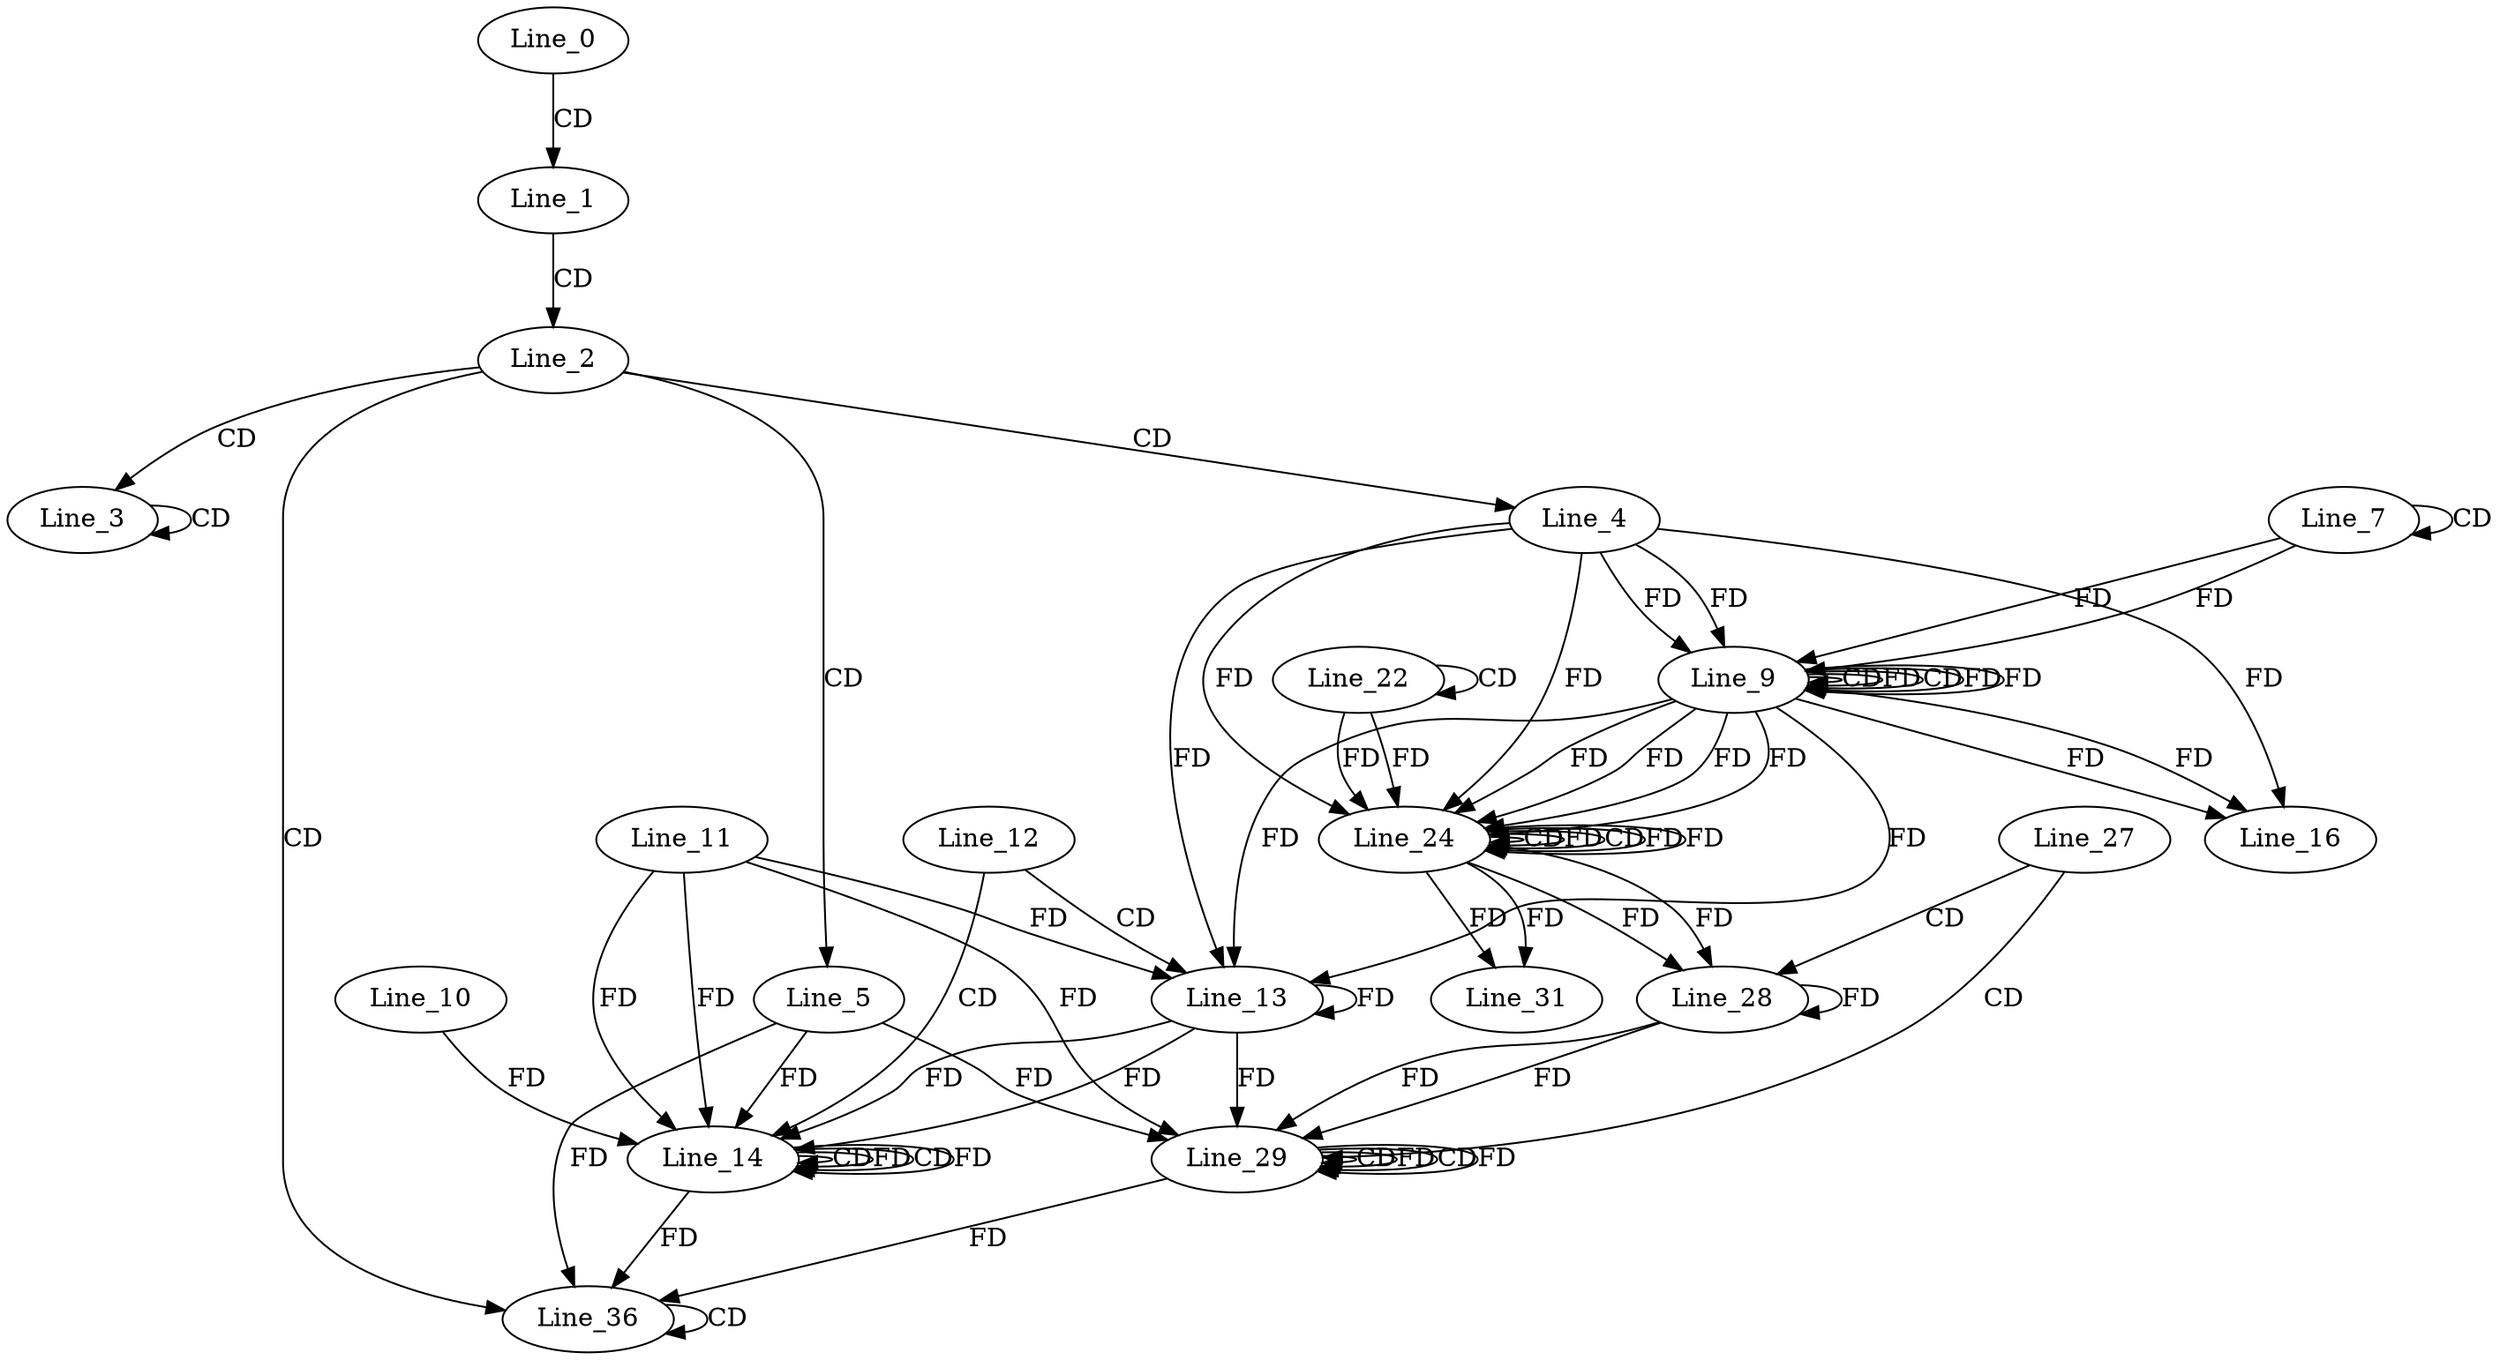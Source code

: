 digraph G {
  Line_0;
  Line_1;
  Line_2;
  Line_3;
  Line_3;
  Line_4;
  Line_5;
  Line_7;
  Line_7;
  Line_9;
  Line_9;
  Line_9;
  Line_9;
  Line_12;
  Line_13;
  Line_11;
  Line_13;
  Line_14;
  Line_14;
  Line_14;
  Line_10;
  Line_16;
  Line_22;
  Line_22;
  Line_24;
  Line_24;
  Line_24;
  Line_24;
  Line_27;
  Line_28;
  Line_28;
  Line_29;
  Line_29;
  Line_29;
  Line_31;
  Line_36;
  Line_36;
  Line_0 -> Line_1 [ label="CD" ];
  Line_1 -> Line_2 [ label="CD" ];
  Line_2 -> Line_3 [ label="CD" ];
  Line_3 -> Line_3 [ label="CD" ];
  Line_2 -> Line_4 [ label="CD" ];
  Line_2 -> Line_5 [ label="CD" ];
  Line_7 -> Line_7 [ label="CD" ];
  Line_7 -> Line_9 [ label="FD" ];
  Line_9 -> Line_9 [ label="CD" ];
  Line_4 -> Line_9 [ label="FD" ];
  Line_9 -> Line_9 [ label="FD" ];
  Line_7 -> Line_9 [ label="FD" ];
  Line_9 -> Line_9 [ label="CD" ];
  Line_4 -> Line_9 [ label="FD" ];
  Line_9 -> Line_9 [ label="FD" ];
  Line_9 -> Line_9 [ label="FD" ];
  Line_12 -> Line_13 [ label="CD" ];
  Line_13 -> Line_13 [ label="FD" ];
  Line_11 -> Line_13 [ label="FD" ];
  Line_4 -> Line_13 [ label="FD" ];
  Line_9 -> Line_13 [ label="FD" ];
  Line_9 -> Line_13 [ label="FD" ];
  Line_12 -> Line_14 [ label="CD" ];
  Line_13 -> Line_14 [ label="FD" ];
  Line_11 -> Line_14 [ label="FD" ];
  Line_14 -> Line_14 [ label="CD" ];
  Line_14 -> Line_14 [ label="FD" ];
  Line_5 -> Line_14 [ label="FD" ];
  Line_13 -> Line_14 [ label="FD" ];
  Line_11 -> Line_14 [ label="FD" ];
  Line_14 -> Line_14 [ label="CD" ];
  Line_14 -> Line_14 [ label="FD" ];
  Line_10 -> Line_14 [ label="FD" ];
  Line_4 -> Line_16 [ label="FD" ];
  Line_9 -> Line_16 [ label="FD" ];
  Line_9 -> Line_16 [ label="FD" ];
  Line_22 -> Line_22 [ label="CD" ];
  Line_22 -> Line_24 [ label="FD" ];
  Line_24 -> Line_24 [ label="CD" ];
  Line_4 -> Line_24 [ label="FD" ];
  Line_9 -> Line_24 [ label="FD" ];
  Line_9 -> Line_24 [ label="FD" ];
  Line_24 -> Line_24 [ label="FD" ];
  Line_22 -> Line_24 [ label="FD" ];
  Line_24 -> Line_24 [ label="CD" ];
  Line_4 -> Line_24 [ label="FD" ];
  Line_9 -> Line_24 [ label="FD" ];
  Line_9 -> Line_24 [ label="FD" ];
  Line_24 -> Line_24 [ label="FD" ];
  Line_24 -> Line_24 [ label="FD" ];
  Line_27 -> Line_28 [ label="CD" ];
  Line_28 -> Line_28 [ label="FD" ];
  Line_24 -> Line_28 [ label="FD" ];
  Line_24 -> Line_28 [ label="FD" ];
  Line_27 -> Line_29 [ label="CD" ];
  Line_28 -> Line_29 [ label="FD" ];
  Line_29 -> Line_29 [ label="CD" ];
  Line_29 -> Line_29 [ label="FD" ];
  Line_5 -> Line_29 [ label="FD" ];
  Line_28 -> Line_29 [ label="FD" ];
  Line_13 -> Line_29 [ label="FD" ];
  Line_11 -> Line_29 [ label="FD" ];
  Line_29 -> Line_29 [ label="CD" ];
  Line_29 -> Line_29 [ label="FD" ];
  Line_24 -> Line_31 [ label="FD" ];
  Line_24 -> Line_31 [ label="FD" ];
  Line_2 -> Line_36 [ label="CD" ];
  Line_36 -> Line_36 [ label="CD" ];
  Line_14 -> Line_36 [ label="FD" ];
  Line_5 -> Line_36 [ label="FD" ];
  Line_29 -> Line_36 [ label="FD" ];
}
